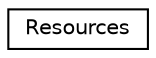 digraph "Graphical Class Hierarchy"
{
 // LATEX_PDF_SIZE
  edge [fontname="Helvetica",fontsize="10",labelfontname="Helvetica",labelfontsize="10"];
  node [fontname="Helvetica",fontsize="10",shape=record];
  rankdir="LR";
  Node0 [label="Resources",height=0.2,width=0.4,color="black", fillcolor="white", style="filled",URL="$class_resources.html",tooltip=" "];
}
